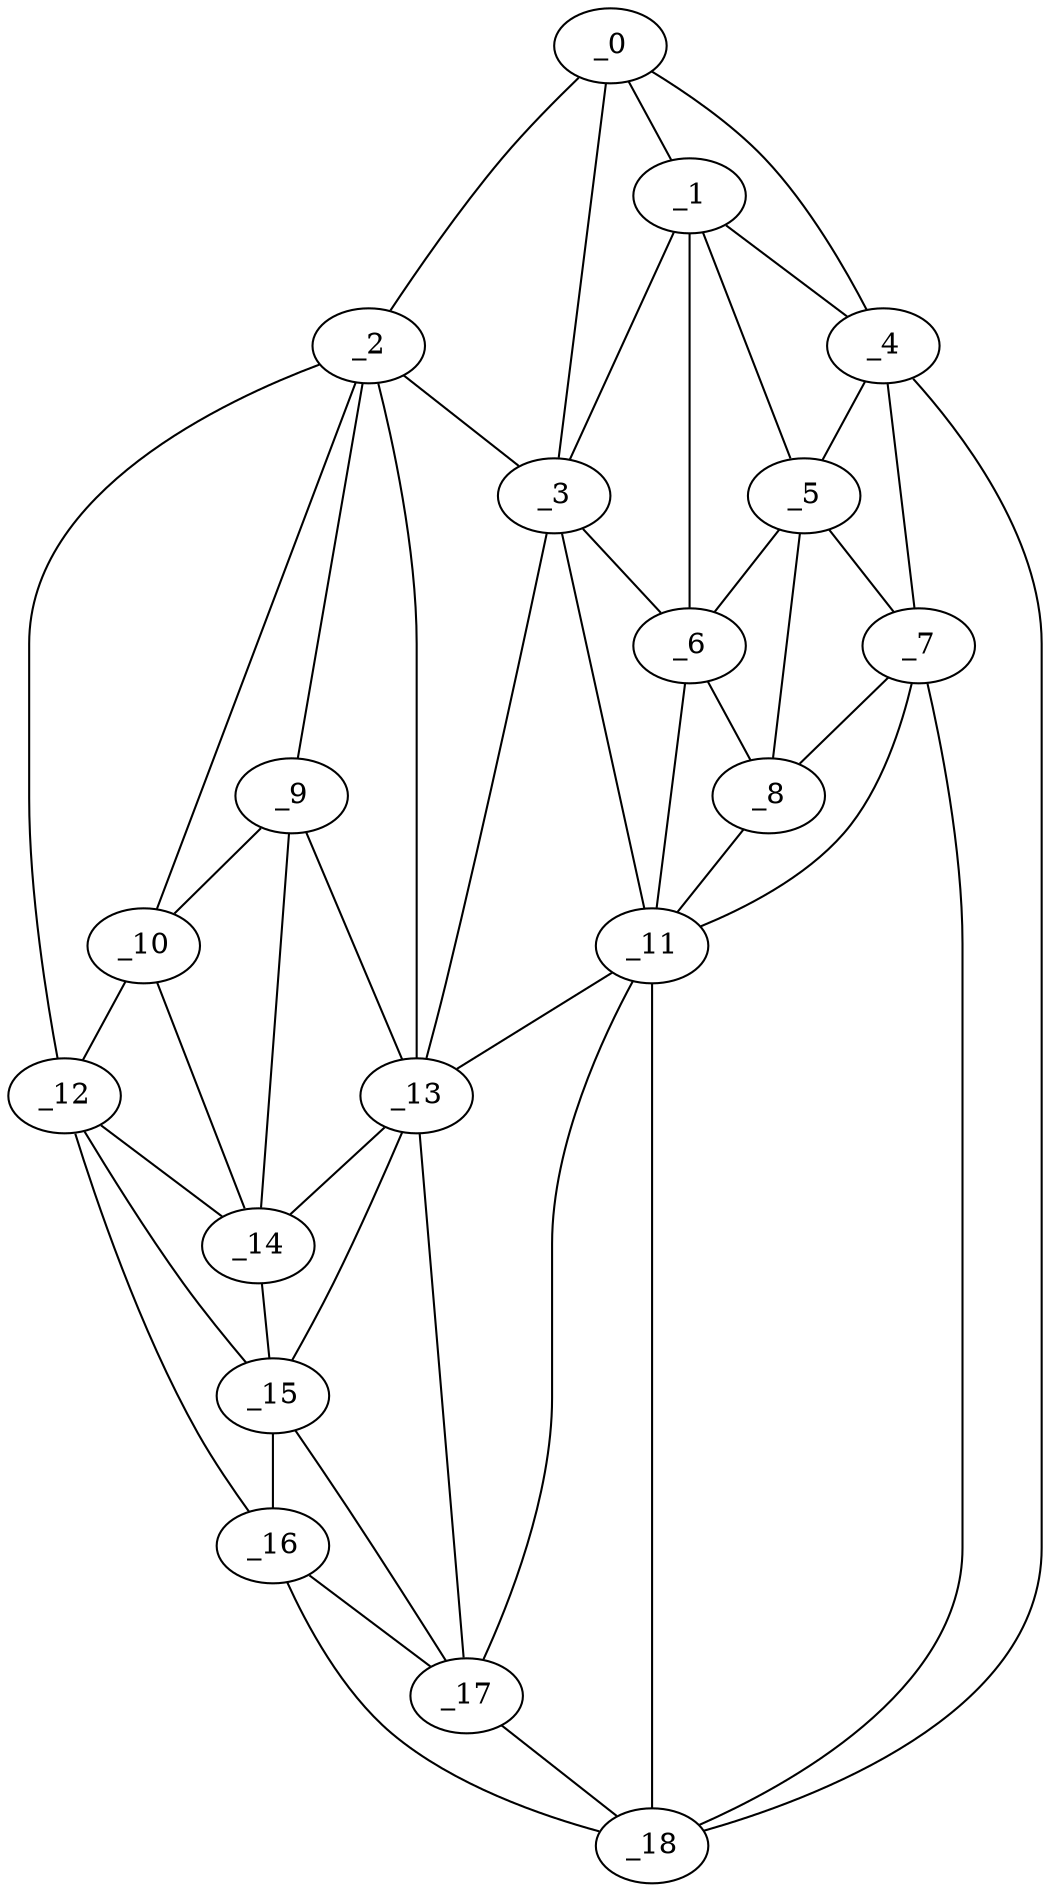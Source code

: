 graph "obj89__240.gxl" {
	_0	 [x=28,
		y=11];
	_1	 [x=51,
		y=31];
	_0 -- _1	 [valence=2];
	_2	 [x=51,
		y=96];
	_0 -- _2	 [valence=1];
	_3	 [x=52,
		y=42];
	_0 -- _3	 [valence=2];
	_4	 [x=57,
		y=6];
	_0 -- _4	 [valence=1];
	_1 -- _3	 [valence=2];
	_1 -- _4	 [valence=2];
	_5	 [x=57,
		y=29];
	_1 -- _5	 [valence=2];
	_6	 [x=59,
		y=34];
	_1 -- _6	 [valence=1];
	_2 -- _3	 [valence=2];
	_9	 [x=67,
		y=103];
	_2 -- _9	 [valence=1];
	_10	 [x=71,
		y=107];
	_2 -- _10	 [valence=1];
	_12	 [x=78,
		y=118];
	_2 -- _12	 [valence=1];
	_13	 [x=82,
		y=97];
	_2 -- _13	 [valence=2];
	_3 -- _6	 [valence=1];
	_11	 [x=75,
		y=35];
	_3 -- _11	 [valence=2];
	_3 -- _13	 [valence=1];
	_4 -- _5	 [valence=2];
	_7	 [x=64,
		y=15];
	_4 -- _7	 [valence=2];
	_18	 [x=104,
		y=10];
	_4 -- _18	 [valence=1];
	_5 -- _6	 [valence=2];
	_5 -- _7	 [valence=2];
	_8	 [x=65,
		y=29];
	_5 -- _8	 [valence=1];
	_6 -- _8	 [valence=2];
	_6 -- _11	 [valence=1];
	_7 -- _8	 [valence=1];
	_7 -- _11	 [valence=1];
	_7 -- _18	 [valence=1];
	_8 -- _11	 [valence=2];
	_9 -- _10	 [valence=2];
	_9 -- _13	 [valence=2];
	_14	 [x=82,
		y=102];
	_9 -- _14	 [valence=1];
	_10 -- _12	 [valence=1];
	_10 -- _14	 [valence=2];
	_11 -- _13	 [valence=2];
	_17	 [x=96,
		y=36];
	_11 -- _17	 [valence=2];
	_11 -- _18	 [valence=1];
	_12 -- _14	 [valence=2];
	_15	 [x=93,
		y=108];
	_12 -- _15	 [valence=1];
	_16	 [x=95,
		y=117];
	_12 -- _16	 [valence=1];
	_13 -- _14	 [valence=2];
	_13 -- _15	 [valence=2];
	_13 -- _17	 [valence=2];
	_14 -- _15	 [valence=2];
	_15 -- _16	 [valence=2];
	_15 -- _17	 [valence=2];
	_16 -- _17	 [valence=1];
	_16 -- _18	 [valence=1];
	_17 -- _18	 [valence=2];
}
